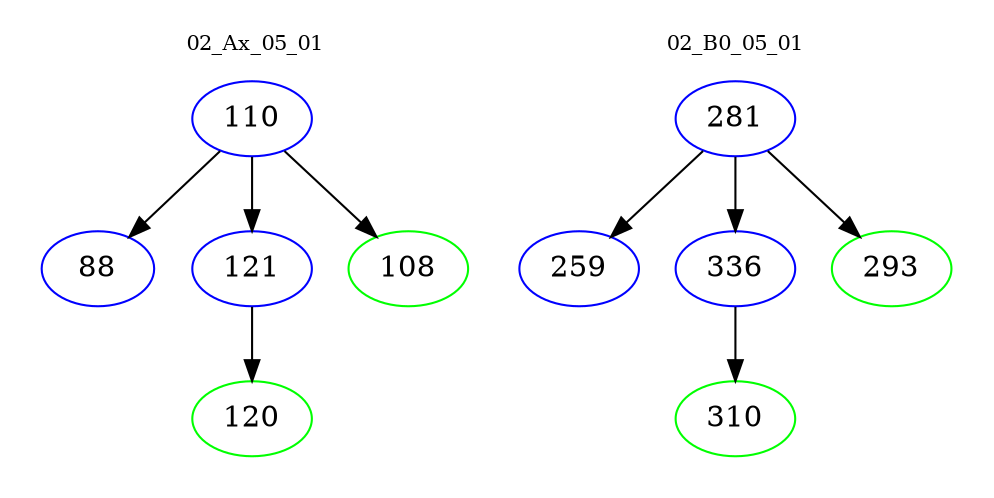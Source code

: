 digraph{
subgraph cluster_0 {
color = white
label = "02_Ax_05_01";
fontsize=10;
T0_110 [label="110", color="blue"]
T0_110 -> T0_88 [color="black"]
T0_88 [label="88", color="blue"]
T0_110 -> T0_121 [color="black"]
T0_121 [label="121", color="blue"]
T0_121 -> T0_120 [color="black"]
T0_120 [label="120", color="green"]
T0_110 -> T0_108 [color="black"]
T0_108 [label="108", color="green"]
}
subgraph cluster_1 {
color = white
label = "02_B0_05_01";
fontsize=10;
T1_281 [label="281", color="blue"]
T1_281 -> T1_259 [color="black"]
T1_259 [label="259", color="blue"]
T1_281 -> T1_336 [color="black"]
T1_336 [label="336", color="blue"]
T1_336 -> T1_310 [color="black"]
T1_310 [label="310", color="green"]
T1_281 -> T1_293 [color="black"]
T1_293 [label="293", color="green"]
}
}
